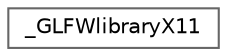digraph "类继承关系图"
{
 // LATEX_PDF_SIZE
  bgcolor="transparent";
  edge [fontname=Helvetica,fontsize=10,labelfontname=Helvetica,labelfontsize=10];
  node [fontname=Helvetica,fontsize=10,shape=box,height=0.2,width=0.4];
  rankdir="LR";
  Node0 [id="Node000000",label="_GLFWlibraryX11",height=0.2,width=0.4,color="grey40", fillcolor="white", style="filled",URL="$struct___g_l_f_wlibrary_x11.html",tooltip=" "];
}
